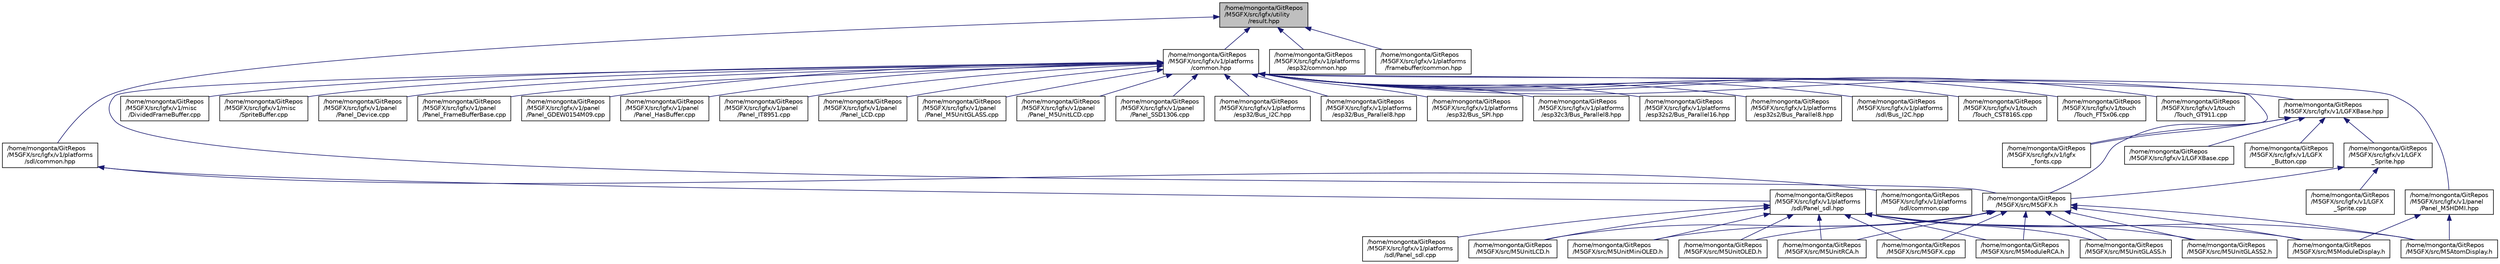 digraph "/home/mongonta/GitRepos/M5GFX/src/lgfx/utility/result.hpp"
{
 // LATEX_PDF_SIZE
  edge [fontname="Helvetica",fontsize="10",labelfontname="Helvetica",labelfontsize="10"];
  node [fontname="Helvetica",fontsize="10",shape=record];
  Node1 [label="/home/mongonta/GitRepos\l/M5GFX/src/lgfx/utility\l/result.hpp",height=0.2,width=0.4,color="black", fillcolor="grey75", style="filled", fontcolor="black",tooltip="This header contains the 'result' monadic type for indicating possible error conditions."];
  Node1 -> Node2 [dir="back",color="midnightblue",fontsize="10",style="solid",fontname="Helvetica"];
  Node2 [label="/home/mongonta/GitRepos\l/M5GFX/src/lgfx/v1/platforms\l/common.hpp",height=0.2,width=0.4,color="black", fillcolor="white", style="filled",URL="$common_8hpp.html",tooltip=" "];
  Node2 -> Node3 [dir="back",color="midnightblue",fontsize="10",style="solid",fontname="Helvetica"];
  Node3 [label="/home/mongonta/GitRepos\l/M5GFX/src/lgfx/v1/LGFXBase.hpp",height=0.2,width=0.4,color="black", fillcolor="white", style="filled",URL="$LGFXBase_8hpp.html",tooltip=" "];
  Node3 -> Node4 [dir="back",color="midnightblue",fontsize="10",style="solid",fontname="Helvetica"];
  Node4 [label="/home/mongonta/GitRepos\l/M5GFX/src/lgfx/v1/LGFX\l_Button.cpp",height=0.2,width=0.4,color="black", fillcolor="white", style="filled",URL="$LGFX__Button_8cpp.html",tooltip=" "];
  Node3 -> Node5 [dir="back",color="midnightblue",fontsize="10",style="solid",fontname="Helvetica"];
  Node5 [label="/home/mongonta/GitRepos\l/M5GFX/src/lgfx/v1/lgfx\l_fonts.cpp",height=0.2,width=0.4,color="black", fillcolor="white", style="filled",URL="$lgfx__fonts_8cpp.html",tooltip=" "];
  Node3 -> Node6 [dir="back",color="midnightblue",fontsize="10",style="solid",fontname="Helvetica"];
  Node6 [label="/home/mongonta/GitRepos\l/M5GFX/src/lgfx/v1/LGFX\l_Sprite.hpp",height=0.2,width=0.4,color="black", fillcolor="white", style="filled",URL="$LGFX__Sprite_8hpp.html",tooltip=" "];
  Node6 -> Node7 [dir="back",color="midnightblue",fontsize="10",style="solid",fontname="Helvetica"];
  Node7 [label="/home/mongonta/GitRepos\l/M5GFX/src/lgfx/v1/LGFX\l_Sprite.cpp",height=0.2,width=0.4,color="black", fillcolor="white", style="filled",URL="$LGFX__Sprite_8cpp.html",tooltip=" "];
  Node6 -> Node8 [dir="back",color="midnightblue",fontsize="10",style="solid",fontname="Helvetica"];
  Node8 [label="/home/mongonta/GitRepos\l/M5GFX/src/M5GFX.h",height=0.2,width=0.4,color="black", fillcolor="white", style="filled",URL="$M5GFX_8h.html",tooltip=" "];
  Node8 -> Node9 [dir="back",color="midnightblue",fontsize="10",style="solid",fontname="Helvetica"];
  Node9 [label="/home/mongonta/GitRepos\l/M5GFX/src/M5AtomDisplay.h",height=0.2,width=0.4,color="black", fillcolor="white", style="filled",URL="$M5AtomDisplay_8h.html",tooltip=" "];
  Node8 -> Node10 [dir="back",color="midnightblue",fontsize="10",style="solid",fontname="Helvetica"];
  Node10 [label="/home/mongonta/GitRepos\l/M5GFX/src/M5GFX.cpp",height=0.2,width=0.4,color="black", fillcolor="white", style="filled",URL="$M5GFX_8cpp.html",tooltip=" "];
  Node8 -> Node11 [dir="back",color="midnightblue",fontsize="10",style="solid",fontname="Helvetica"];
  Node11 [label="/home/mongonta/GitRepos\l/M5GFX/src/M5ModuleDisplay.h",height=0.2,width=0.4,color="black", fillcolor="white", style="filled",URL="$M5ModuleDisplay_8h.html",tooltip=" "];
  Node8 -> Node12 [dir="back",color="midnightblue",fontsize="10",style="solid",fontname="Helvetica"];
  Node12 [label="/home/mongonta/GitRepos\l/M5GFX/src/M5ModuleRCA.h",height=0.2,width=0.4,color="black", fillcolor="white", style="filled",URL="$M5ModuleRCA_8h.html",tooltip=" "];
  Node8 -> Node13 [dir="back",color="midnightblue",fontsize="10",style="solid",fontname="Helvetica"];
  Node13 [label="/home/mongonta/GitRepos\l/M5GFX/src/M5UnitGLASS.h",height=0.2,width=0.4,color="black", fillcolor="white", style="filled",URL="$M5UnitGLASS_8h.html",tooltip=" "];
  Node8 -> Node14 [dir="back",color="midnightblue",fontsize="10",style="solid",fontname="Helvetica"];
  Node14 [label="/home/mongonta/GitRepos\l/M5GFX/src/M5UnitGLASS2.h",height=0.2,width=0.4,color="black", fillcolor="white", style="filled",URL="$M5UnitGLASS2_8h.html",tooltip=" "];
  Node8 -> Node15 [dir="back",color="midnightblue",fontsize="10",style="solid",fontname="Helvetica"];
  Node15 [label="/home/mongonta/GitRepos\l/M5GFX/src/M5UnitLCD.h",height=0.2,width=0.4,color="black", fillcolor="white", style="filled",URL="$M5UnitLCD_8h.html",tooltip=" "];
  Node8 -> Node16 [dir="back",color="midnightblue",fontsize="10",style="solid",fontname="Helvetica"];
  Node16 [label="/home/mongonta/GitRepos\l/M5GFX/src/M5UnitMiniOLED.h",height=0.2,width=0.4,color="black", fillcolor="white", style="filled",URL="$M5UnitMiniOLED_8h.html",tooltip=" "];
  Node8 -> Node17 [dir="back",color="midnightblue",fontsize="10",style="solid",fontname="Helvetica"];
  Node17 [label="/home/mongonta/GitRepos\l/M5GFX/src/M5UnitOLED.h",height=0.2,width=0.4,color="black", fillcolor="white", style="filled",URL="$M5UnitOLED_8h.html",tooltip=" "];
  Node8 -> Node18 [dir="back",color="midnightblue",fontsize="10",style="solid",fontname="Helvetica"];
  Node18 [label="/home/mongonta/GitRepos\l/M5GFX/src/M5UnitRCA.h",height=0.2,width=0.4,color="black", fillcolor="white", style="filled",URL="$M5UnitRCA_8h.html",tooltip=" "];
  Node3 -> Node19 [dir="back",color="midnightblue",fontsize="10",style="solid",fontname="Helvetica"];
  Node19 [label="/home/mongonta/GitRepos\l/M5GFX/src/lgfx/v1/LGFXBase.cpp",height=0.2,width=0.4,color="black", fillcolor="white", style="filled",URL="$LGFXBase_8cpp.html",tooltip=" "];
  Node3 -> Node8 [dir="back",color="midnightblue",fontsize="10",style="solid",fontname="Helvetica"];
  Node2 -> Node5 [dir="back",color="midnightblue",fontsize="10",style="solid",fontname="Helvetica"];
  Node2 -> Node20 [dir="back",color="midnightblue",fontsize="10",style="solid",fontname="Helvetica"];
  Node20 [label="/home/mongonta/GitRepos\l/M5GFX/src/lgfx/v1/misc\l/DividedFrameBuffer.cpp",height=0.2,width=0.4,color="black", fillcolor="white", style="filled",URL="$DividedFrameBuffer_8cpp.html",tooltip=" "];
  Node2 -> Node21 [dir="back",color="midnightblue",fontsize="10",style="solid",fontname="Helvetica"];
  Node21 [label="/home/mongonta/GitRepos\l/M5GFX/src/lgfx/v1/misc\l/SpriteBuffer.cpp",height=0.2,width=0.4,color="black", fillcolor="white", style="filled",URL="$SpriteBuffer_8cpp.html",tooltip=" "];
  Node2 -> Node22 [dir="back",color="midnightblue",fontsize="10",style="solid",fontname="Helvetica"];
  Node22 [label="/home/mongonta/GitRepos\l/M5GFX/src/lgfx/v1/panel\l/Panel_Device.cpp",height=0.2,width=0.4,color="black", fillcolor="white", style="filled",URL="$Panel__Device_8cpp.html",tooltip=" "];
  Node2 -> Node23 [dir="back",color="midnightblue",fontsize="10",style="solid",fontname="Helvetica"];
  Node23 [label="/home/mongonta/GitRepos\l/M5GFX/src/lgfx/v1/panel\l/Panel_FrameBufferBase.cpp",height=0.2,width=0.4,color="black", fillcolor="white", style="filled",URL="$Panel__FrameBufferBase_8cpp.html",tooltip=" "];
  Node2 -> Node24 [dir="back",color="midnightblue",fontsize="10",style="solid",fontname="Helvetica"];
  Node24 [label="/home/mongonta/GitRepos\l/M5GFX/src/lgfx/v1/panel\l/Panel_GDEW0154M09.cpp",height=0.2,width=0.4,color="black", fillcolor="white", style="filled",URL="$Panel__GDEW0154M09_8cpp.html",tooltip=" "];
  Node2 -> Node25 [dir="back",color="midnightblue",fontsize="10",style="solid",fontname="Helvetica"];
  Node25 [label="/home/mongonta/GitRepos\l/M5GFX/src/lgfx/v1/panel\l/Panel_HasBuffer.cpp",height=0.2,width=0.4,color="black", fillcolor="white", style="filled",URL="$Panel__HasBuffer_8cpp.html",tooltip=" "];
  Node2 -> Node26 [dir="back",color="midnightblue",fontsize="10",style="solid",fontname="Helvetica"];
  Node26 [label="/home/mongonta/GitRepos\l/M5GFX/src/lgfx/v1/panel\l/Panel_IT8951.cpp",height=0.2,width=0.4,color="black", fillcolor="white", style="filled",URL="$Panel__IT8951_8cpp.html",tooltip=" "];
  Node2 -> Node27 [dir="back",color="midnightblue",fontsize="10",style="solid",fontname="Helvetica"];
  Node27 [label="/home/mongonta/GitRepos\l/M5GFX/src/lgfx/v1/panel\l/Panel_LCD.cpp",height=0.2,width=0.4,color="black", fillcolor="white", style="filled",URL="$Panel__LCD_8cpp.html",tooltip=" "];
  Node2 -> Node28 [dir="back",color="midnightblue",fontsize="10",style="solid",fontname="Helvetica"];
  Node28 [label="/home/mongonta/GitRepos\l/M5GFX/src/lgfx/v1/panel\l/Panel_M5HDMI.hpp",height=0.2,width=0.4,color="black", fillcolor="white", style="filled",URL="$Panel__M5HDMI_8hpp.html",tooltip=" "];
  Node28 -> Node9 [dir="back",color="midnightblue",fontsize="10",style="solid",fontname="Helvetica"];
  Node28 -> Node11 [dir="back",color="midnightblue",fontsize="10",style="solid",fontname="Helvetica"];
  Node2 -> Node29 [dir="back",color="midnightblue",fontsize="10",style="solid",fontname="Helvetica"];
  Node29 [label="/home/mongonta/GitRepos\l/M5GFX/src/lgfx/v1/panel\l/Panel_M5UnitGLASS.cpp",height=0.2,width=0.4,color="black", fillcolor="white", style="filled",URL="$Panel__M5UnitGLASS_8cpp.html",tooltip=" "];
  Node2 -> Node30 [dir="back",color="midnightblue",fontsize="10",style="solid",fontname="Helvetica"];
  Node30 [label="/home/mongonta/GitRepos\l/M5GFX/src/lgfx/v1/panel\l/Panel_M5UnitLCD.cpp",height=0.2,width=0.4,color="black", fillcolor="white", style="filled",URL="$Panel__M5UnitLCD_8cpp.html",tooltip=" "];
  Node2 -> Node31 [dir="back",color="midnightblue",fontsize="10",style="solid",fontname="Helvetica"];
  Node31 [label="/home/mongonta/GitRepos\l/M5GFX/src/lgfx/v1/panel\l/Panel_SSD1306.cpp",height=0.2,width=0.4,color="black", fillcolor="white", style="filled",URL="$Panel__SSD1306_8cpp.html",tooltip=" "];
  Node2 -> Node32 [dir="back",color="midnightblue",fontsize="10",style="solid",fontname="Helvetica"];
  Node32 [label="/home/mongonta/GitRepos\l/M5GFX/src/lgfx/v1/platforms\l/esp32/Bus_I2C.hpp",height=0.2,width=0.4,color="black", fillcolor="white", style="filled",URL="$esp32_2Bus__I2C_8hpp.html",tooltip=" "];
  Node2 -> Node33 [dir="back",color="midnightblue",fontsize="10",style="solid",fontname="Helvetica"];
  Node33 [label="/home/mongonta/GitRepos\l/M5GFX/src/lgfx/v1/platforms\l/esp32/Bus_Parallel8.hpp",height=0.2,width=0.4,color="black", fillcolor="white", style="filled",URL="$Bus__Parallel8_8hpp.html",tooltip=" "];
  Node2 -> Node34 [dir="back",color="midnightblue",fontsize="10",style="solid",fontname="Helvetica"];
  Node34 [label="/home/mongonta/GitRepos\l/M5GFX/src/lgfx/v1/platforms\l/esp32/Bus_SPI.hpp",height=0.2,width=0.4,color="black", fillcolor="white", style="filled",URL="$Bus__SPI_8hpp.html",tooltip=" "];
  Node2 -> Node35 [dir="back",color="midnightblue",fontsize="10",style="solid",fontname="Helvetica"];
  Node35 [label="/home/mongonta/GitRepos\l/M5GFX/src/lgfx/v1/platforms\l/esp32c3/Bus_Parallel8.hpp",height=0.2,width=0.4,color="black", fillcolor="white", style="filled",URL="$3_2Bus__Parallel8_8hpp.html",tooltip=" "];
  Node2 -> Node36 [dir="back",color="midnightblue",fontsize="10",style="solid",fontname="Helvetica"];
  Node36 [label="/home/mongonta/GitRepos\l/M5GFX/src/lgfx/v1/platforms\l/esp32s2/Bus_Parallel16.hpp",height=0.2,width=0.4,color="black", fillcolor="white", style="filled",URL="$esp32s2_2Bus__Parallel16_8hpp.html",tooltip=" "];
  Node2 -> Node37 [dir="back",color="midnightblue",fontsize="10",style="solid",fontname="Helvetica"];
  Node37 [label="/home/mongonta/GitRepos\l/M5GFX/src/lgfx/v1/platforms\l/esp32s2/Bus_Parallel8.hpp",height=0.2,width=0.4,color="black", fillcolor="white", style="filled",URL="$2_2Bus__Parallel8_8hpp.html",tooltip=" "];
  Node2 -> Node38 [dir="back",color="midnightblue",fontsize="10",style="solid",fontname="Helvetica"];
  Node38 [label="/home/mongonta/GitRepos\l/M5GFX/src/lgfx/v1/platforms\l/sdl/Bus_I2C.hpp",height=0.2,width=0.4,color="black", fillcolor="white", style="filled",URL="$sdl_2Bus__I2C_8hpp.html",tooltip=" "];
  Node2 -> Node39 [dir="back",color="midnightblue",fontsize="10",style="solid",fontname="Helvetica"];
  Node39 [label="/home/mongonta/GitRepos\l/M5GFX/src/lgfx/v1/touch\l/Touch_CST816S.cpp",height=0.2,width=0.4,color="black", fillcolor="white", style="filled",URL="$Touch__CST816S_8cpp.html",tooltip=" "];
  Node2 -> Node40 [dir="back",color="midnightblue",fontsize="10",style="solid",fontname="Helvetica"];
  Node40 [label="/home/mongonta/GitRepos\l/M5GFX/src/lgfx/v1/touch\l/Touch_FT5x06.cpp",height=0.2,width=0.4,color="black", fillcolor="white", style="filled",URL="$Touch__FT5x06_8cpp.html",tooltip=" "];
  Node2 -> Node41 [dir="back",color="midnightblue",fontsize="10",style="solid",fontname="Helvetica"];
  Node41 [label="/home/mongonta/GitRepos\l/M5GFX/src/lgfx/v1/touch\l/Touch_GT911.cpp",height=0.2,width=0.4,color="black", fillcolor="white", style="filled",URL="$Touch__GT911_8cpp.html",tooltip=" "];
  Node2 -> Node8 [dir="back",color="midnightblue",fontsize="10",style="solid",fontname="Helvetica"];
  Node1 -> Node42 [dir="back",color="midnightblue",fontsize="10",style="solid",fontname="Helvetica"];
  Node42 [label="/home/mongonta/GitRepos\l/M5GFX/src/lgfx/v1/platforms\l/esp32/common.hpp",height=0.2,width=0.4,color="black", fillcolor="white", style="filled",URL="$esp32_2common_8hpp.html",tooltip=" "];
  Node1 -> Node43 [dir="back",color="midnightblue",fontsize="10",style="solid",fontname="Helvetica"];
  Node43 [label="/home/mongonta/GitRepos\l/M5GFX/src/lgfx/v1/platforms\l/framebuffer/common.hpp",height=0.2,width=0.4,color="black", fillcolor="white", style="filled",URL="$framebuffer_2common_8hpp.html",tooltip=" "];
  Node1 -> Node44 [dir="back",color="midnightblue",fontsize="10",style="solid",fontname="Helvetica"];
  Node44 [label="/home/mongonta/GitRepos\l/M5GFX/src/lgfx/v1/platforms\l/sdl/common.hpp",height=0.2,width=0.4,color="black", fillcolor="white", style="filled",URL="$sdl_2common_8hpp.html",tooltip=" "];
  Node44 -> Node45 [dir="back",color="midnightblue",fontsize="10",style="solid",fontname="Helvetica"];
  Node45 [label="/home/mongonta/GitRepos\l/M5GFX/src/lgfx/v1/platforms\l/sdl/common.cpp",height=0.2,width=0.4,color="black", fillcolor="white", style="filled",URL="$sdl_2common_8cpp.html",tooltip=" "];
  Node44 -> Node46 [dir="back",color="midnightblue",fontsize="10",style="solid",fontname="Helvetica"];
  Node46 [label="/home/mongonta/GitRepos\l/M5GFX/src/lgfx/v1/platforms\l/sdl/Panel_sdl.hpp",height=0.2,width=0.4,color="black", fillcolor="white", style="filled",URL="$Panel__sdl_8hpp.html",tooltip=" "];
  Node46 -> Node47 [dir="back",color="midnightblue",fontsize="10",style="solid",fontname="Helvetica"];
  Node47 [label="/home/mongonta/GitRepos\l/M5GFX/src/lgfx/v1/platforms\l/sdl/Panel_sdl.cpp",height=0.2,width=0.4,color="black", fillcolor="white", style="filled",URL="$Panel__sdl_8cpp.html",tooltip=" "];
  Node46 -> Node9 [dir="back",color="midnightblue",fontsize="10",style="solid",fontname="Helvetica"];
  Node46 -> Node10 [dir="back",color="midnightblue",fontsize="10",style="solid",fontname="Helvetica"];
  Node46 -> Node11 [dir="back",color="midnightblue",fontsize="10",style="solid",fontname="Helvetica"];
  Node46 -> Node12 [dir="back",color="midnightblue",fontsize="10",style="solid",fontname="Helvetica"];
  Node46 -> Node13 [dir="back",color="midnightblue",fontsize="10",style="solid",fontname="Helvetica"];
  Node46 -> Node14 [dir="back",color="midnightblue",fontsize="10",style="solid",fontname="Helvetica"];
  Node46 -> Node15 [dir="back",color="midnightblue",fontsize="10",style="solid",fontname="Helvetica"];
  Node46 -> Node16 [dir="back",color="midnightblue",fontsize="10",style="solid",fontname="Helvetica"];
  Node46 -> Node17 [dir="back",color="midnightblue",fontsize="10",style="solid",fontname="Helvetica"];
  Node46 -> Node18 [dir="back",color="midnightblue",fontsize="10",style="solid",fontname="Helvetica"];
}
